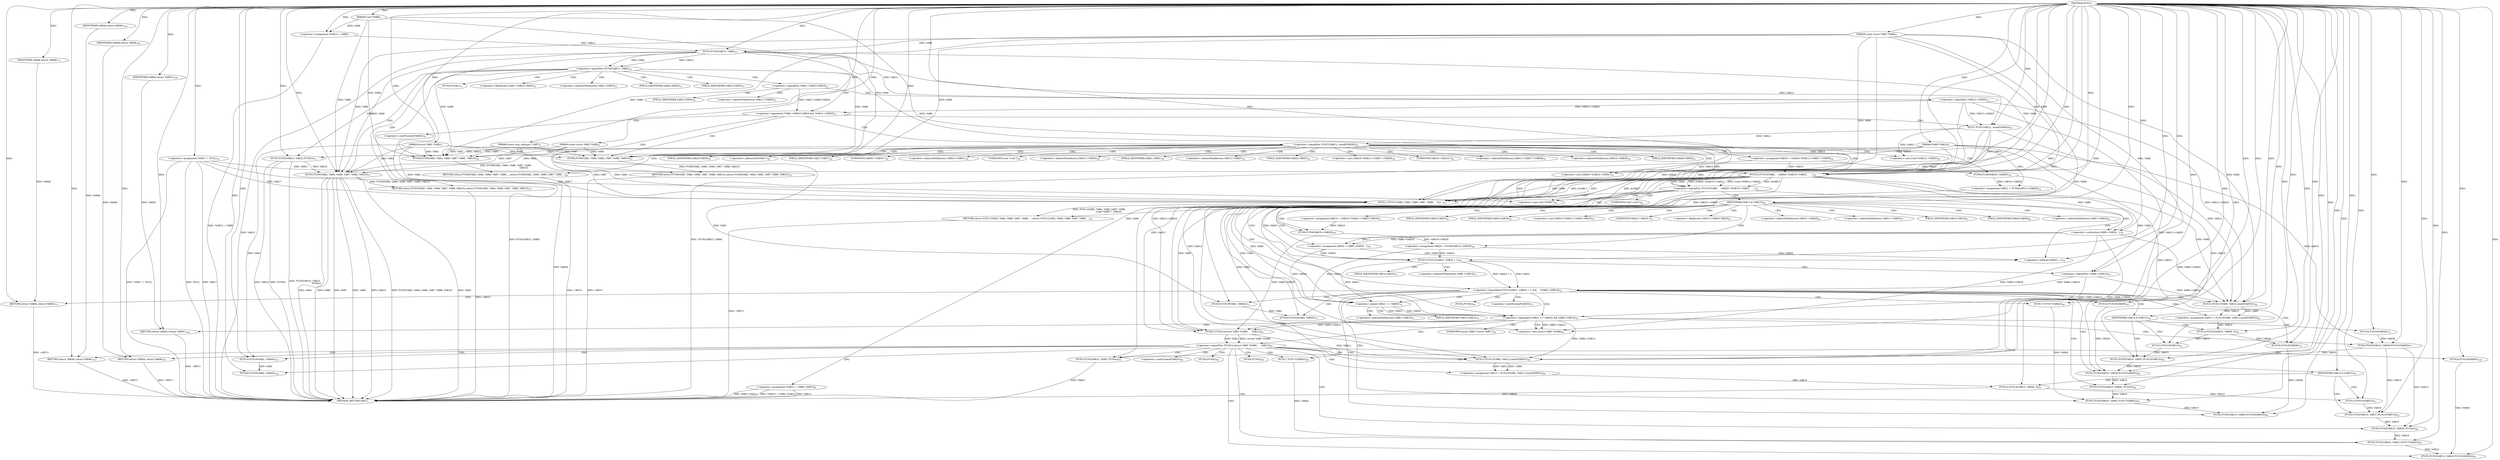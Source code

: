 digraph "FUN1" {  
"8" [label = <(METHOD,FUN1)<SUB>1</SUB>> ]
"287" [label = <(METHOD_RETURN,VAR1)<SUB>1</SUB>> ]
"9" [label = <(PARAM,struct VAR2 *VAR2)<SUB>1</SUB>> ]
"10" [label = <(PARAM,const struct VAR3 *VAR4)<SUB>2</SUB>> ]
"11" [label = <(PARAM,const struct VAR5 *VAR6)<SUB>3</SUB>> ]
"12" [label = <(PARAM,const sctp_subtype_t VAR7)<SUB>4</SUB>> ]
"13" [label = <(PARAM,void *VAR8)<SUB>4</SUB>> ]
"14" [label = <(PARAM,VAR9 *VAR10)<SUB>5</SUB>> ]
"17" [label = <(&lt;operator&gt;.assignment,*VAR12 = VAR8)<SUB>7</SUB>> ]
"21" [label = <(&lt;operator&gt;.assignment,*VAR13 = VAR6-&gt;VAR14)<SUB>8</SUB>> ]
"28" [label = <(&lt;operator&gt;.assignment,*VAR17 = NULL)<SUB>10</SUB>> ]
"88" [label = <(&lt;operator&gt;.assignment,VAR19 = (VAR18 *)VAR12-&gt;VAR27-&gt;VAR28)<SUB>29</SUB>> ]
"97" [label = <(&lt;operator&gt;.assignment,VAR21 = FUN9(VAR19-&gt;VAR29))<SUB>30</SUB>> ]
"285" [label = <(RETURN,return VAR50;,return VAR50;)<SUB>106</SUB>> ]
"35" [label = <(&lt;operator&gt;.logicalNot,!FUN2(VAR12, VAR6))<SUB>14</SUB>> ]
"53" [label = <(&lt;operator&gt;.logicalAnd,!VAR2-&gt;VAR23.VAR24 &amp;&amp; !VAR12-&gt;VAR25)<SUB>21</SUB>> ]
"74" [label = <(&lt;operator&gt;.logicalNot,!FUN7(VAR12, sizeof(VAR26)))<SUB>25</SUB>> ]
"104" [label = <(&lt;operator&gt;.logicalNot,!FUN10(VAR6,

	    (VAR30 *)VAR19-&gt;VAR31,

	   ...)<SUB>34</SUB>> ]
"132" [label = <(IDENTIFIER,VAR13,if (VAR13))<SUB>46</SUB>> ]
"159" [label = <(&lt;operator&gt;.logicalAnd,FUN12(VAR21, VAR20 + 1) &amp;&amp;
	    !(VAR6-&gt;VAR14))<SUB>54</SUB>> ]
"217" [label = <(&lt;operator&gt;.logicalAnd,(VAR21 == VAR20) &amp;&amp; VAR6-&gt;VAR14)<SUB>76</SUB>> ]
"286" [label = <(IDENTIFIER,VAR50,return VAR50;)<SUB>106</SUB>> ]
"40" [label = <(FUN3,FUN3(VAR10, VAR22,
				FUN4()))<SUB>15</SUB>> ]
"44" [label = <(RETURN,return FUN5(VAR2, VAR4, VAR6, VAR7, VAR8, VAR10);,return FUN5(VAR2, VAR4, VAR6, VAR7, VAR8, VAR10);)<SUB>17</SUB>> ]
"65" [label = <(RETURN,return FUN6(VAR2, VAR4, VAR6, VAR7, VAR8, VAR10);,return FUN6(VAR2, VAR4, VAR6, VAR7, VAR8, VAR10);)<SUB>22</SUB>> ]
"80" [label = <(RETURN,return FUN8(VAR2, VAR4, VAR6, VAR7, VAR8,
					...,return FUN8(VAR2, VAR4, VAR6, VAR7, VAR8,
					...)<SUB>26</SUB>> ]
"99" [label = <(FUN9,FUN9(VAR19-&gt;VAR29))<SUB>30</SUB>> ]
"120" [label = <(RETURN,return FUN11(VAR2, VAR4, VAR6, VAR7, VAR8,
 			...,return FUN11(VAR2, VAR4, VAR6, VAR7, VAR8,
 			...)<SUB>43</SUB>> ]
"134" [label = <(&lt;operator&gt;.assignment,VAR19 = (VAR18 *)VAR13-&gt;VAR33.VAR19)<SUB>47</SUB>> ]
"143" [label = <(&lt;operator&gt;.assignment,VAR20 = FUN9(VAR19-&gt;VAR29))<SUB>48</SUB>> ]
"170" [label = <(&lt;operator&gt;.assignment,VAR15 = FUN13(VAR6, VAR12,
					sizeof(VAR35)))<SUB>56</SUB>> ]
"189" [label = <(FUN3,FUN3(VAR10, VAR38,
				FUN16(VAR39)))<SUB>64</SUB>> ]
"194" [label = <(FUN3,FUN3(VAR10, VAR40, FUN4()))<SUB>66</SUB>> ]
"198" [label = <(FUN3,FUN3(VAR10, VAR41,
				FUN17(VAR42)))<SUB>67</SUB>> ]
"203" [label = <(FUN3,FUN3(VAR10, VAR43,
				FUN18(VAR36)))<SUB>69</SUB>> ]
"208" [label = <(FUN19,FUN19(VAR2, VAR44))<SUB>71</SUB>> ]
"211" [label = <(FUN20,FUN20(VAR2, VAR45))<SUB>72</SUB>> ]
"214" [label = <(RETURN,return VAR46;,return VAR46;)<SUB>73</SUB>> ]
"225" [label = <(FUN3,FUN3(VAR10, VAR38,
				FUN16(VAR39)))<SUB>77</SUB>> ]
"244" [label = <(&lt;operator&gt;.assignment,VAR15 = FUN13(VAR6, VAR12,
					sizeof(VAR35)))<SUB>88</SUB>> ]
"263" [label = <(FUN3,FUN3(VAR10, VAR40, FUN4()))<SUB>96</SUB>> ]
"267" [label = <(FUN3,FUN3(VAR10, VAR41,
				FUN17(VAR42)))<SUB>97</SUB>> ]
"272" [label = <(FUN3,FUN3(VAR10, VAR43,
				FUN18(VAR36)))<SUB>99</SUB>> ]
"277" [label = <(FUN19,FUN19(VAR2, VAR44))<SUB>101</SUB>> ]
"280" [label = <(FUN20,FUN20(VAR2, VAR45))<SUB>102</SUB>> ]
"283" [label = <(RETURN,return VAR46;,return VAR46;)<SUB>103</SUB>> ]
"36" [label = <(FUN2,FUN2(VAR12, VAR6))<SUB>14</SUB>> ]
"45" [label = <(FUN5,FUN5(VAR2, VAR4, VAR6, VAR7, VAR8, VAR10))<SUB>17</SUB>> ]
"54" [label = <(&lt;operator&gt;.logicalNot,!VAR2-&gt;VAR23.VAR24)<SUB>21</SUB>> ]
"60" [label = <(&lt;operator&gt;.logicalNot,!VAR12-&gt;VAR25)<SUB>21</SUB>> ]
"66" [label = <(FUN6,FUN6(VAR2, VAR4, VAR6, VAR7, VAR8, VAR10))<SUB>22</SUB>> ]
"75" [label = <(FUN7,FUN7(VAR12, sizeof(VAR26)))<SUB>25</SUB>> ]
"81" [label = <(FUN8,FUN8(VAR2, VAR4, VAR6, VAR7, VAR8,
						  VAR10))<SUB>26</SUB>> ]
"105" [label = <(FUN10,FUN10(VAR6,

	    (VAR30 *)VAR19-&gt;VAR31,

	    ...)<SUB>34</SUB>> ]
"121" [label = <(FUN11,FUN11(VAR2, VAR4, VAR6, VAR7, VAR8,
 			   (voi...)<SUB>43</SUB>> ]
"151" [label = <(&lt;operator&gt;.assignment,VAR20 = VAR6-&gt;VAR34 - 1)<SUB>50</SUB>> ]
"160" [label = <(FUN12,FUN12(VAR21, VAR20 + 1))<SUB>54</SUB>> ]
"165" [label = <(&lt;operator&gt;.logicalNot,!(VAR6-&gt;VAR14))<SUB>55</SUB>> ]
"178" [label = <(IDENTIFIER,VAR15,if (VAR15))<SUB>58</SUB>> ]
"215" [label = <(IDENTIFIER,VAR46,return VAR46;)<SUB>73</SUB>> ]
"218" [label = <(&lt;operator&gt;.equals,VAR21 == VAR20)<SUB>76</SUB>> ]
"231" [label = <(&lt;operator&gt;.logicalNot,!FUN21((struct VAR5 *)VAR6,
					     VAR12))<SUB>80</SUB>> ]
"252" [label = <(IDENTIFIER,VAR15,if (VAR15))<SUB>90</SUB>> ]
"284" [label = <(IDENTIFIER,VAR46,return VAR46;)<SUB>103</SUB>> ]
"77" [label = <(&lt;operator&gt;.sizeOf,sizeof(VAR26))<SUB>25</SUB>> ]
"107" [label = <(&lt;operator&gt;.cast,(VAR30 *)VAR19-&gt;VAR31)<SUB>36</SUB>> ]
"112" [label = <(&lt;operator&gt;.cast,(void *)VAR12-&gt;VAR32)<SUB>38</SUB>> ]
"145" [label = <(FUN9,FUN9(VAR19-&gt;VAR29))<SUB>48</SUB>> ]
"162" [label = <(&lt;operator&gt;.addition,VAR20 + 1)<SUB>54</SUB>> ]
"172" [label = <(FUN13,FUN13(VAR6, VAR12,
					sizeof(VAR35)))<SUB>56</SUB>> ]
"180" [label = <(FUN14,FUN14(VAR15, VAR36, 0))<SUB>59</SUB>> ]
"184" [label = <(FUN3,FUN3(VAR10, VAR37,
					FUN15(VAR15)))<SUB>60</SUB>> ]
"192" [label = <(FUN16,FUN16(VAR39))<SUB>65</SUB>> ]
"201" [label = <(FUN17,FUN17(VAR42))<SUB>68</SUB>> ]
"206" [label = <(FUN18,FUN18(VAR36))<SUB>70</SUB>> ]
"228" [label = <(FUN16,FUN16(VAR39))<SUB>78</SUB>> ]
"238" [label = <(FUN3,FUN3(VAR10, VAR47,
					FUN4()))<SUB>83</SUB>> ]
"242" [label = <(RETURN,return VAR48;,return VAR48;)<SUB>85</SUB>> ]
"246" [label = <(FUN13,FUN13(VAR6, VAR12,
					sizeof(VAR35)))<SUB>88</SUB>> ]
"254" [label = <(FUN14,FUN14(VAR15, VAR49, 0))<SUB>91</SUB>> ]
"258" [label = <(FUN3,FUN3(VAR10, VAR37,
					FUN15(VAR15)))<SUB>92</SUB>> ]
"270" [label = <(FUN17,FUN17(VAR42))<SUB>98</SUB>> ]
"275" [label = <(FUN18,FUN18(VAR36))<SUB>100</SUB>> ]
"127" [label = <(&lt;operator&gt;.cast,(void *)VAR17)<SUB>44</SUB>> ]
"153" [label = <(&lt;operator&gt;.subtraction,VAR6-&gt;VAR34 - 1)<SUB>50</SUB>> ]
"232" [label = <(FUN21,FUN21((struct VAR5 *)VAR6,
					     VAR12))<SUB>80</SUB>> ]
"243" [label = <(IDENTIFIER,VAR48,return VAR48;)<SUB>85</SUB>> ]
"187" [label = <(FUN15,FUN15(VAR15))<SUB>61</SUB>> ]
"233" [label = <(&lt;operator&gt;.cast,(struct VAR5 *)VAR6)<SUB>80</SUB>> ]
"261" [label = <(FUN15,FUN15(VAR15))<SUB>93</SUB>> ]
"90" [label = <(&lt;operator&gt;.cast,(VAR18 *)VAR12-&gt;VAR27-&gt;VAR28)<SUB>29</SUB>> ]
"91" [label = <(UNKNOWN,VAR18 *,VAR18 *)<SUB>29</SUB>> ]
"92" [label = <(&lt;operator&gt;.indirectFieldAccess,VAR12-&gt;VAR27-&gt;VAR28)<SUB>29</SUB>> ]
"100" [label = <(&lt;operator&gt;.indirectFieldAccess,VAR19-&gt;VAR29)<SUB>30</SUB>> ]
"221" [label = <(&lt;operator&gt;.indirectFieldAccess,VAR6-&gt;VAR14)<SUB>76</SUB>> ]
"43" [label = <(FUN4,FUN4())<SUB>16</SUB>> ]
"55" [label = <(&lt;operator&gt;.fieldAccess,VAR2-&gt;VAR23.VAR24)<SUB>21</SUB>> ]
"61" [label = <(&lt;operator&gt;.indirectFieldAccess,VAR12-&gt;VAR25)<SUB>21</SUB>> ]
"93" [label = <(&lt;operator&gt;.indirectFieldAccess,VAR12-&gt;VAR27)<SUB>29</SUB>> ]
"96" [label = <(FIELD_IDENTIFIER,VAR28,VAR28)<SUB>29</SUB>> ]
"102" [label = <(FIELD_IDENTIFIER,VAR29,VAR29)<SUB>30</SUB>> ]
"117" [label = <(&lt;operator&gt;.addressOf,&amp;VAR17)<SUB>40</SUB>> ]
"136" [label = <(&lt;operator&gt;.cast,(VAR18 *)VAR13-&gt;VAR33.VAR19)<SUB>47</SUB>> ]
"166" [label = <(&lt;operator&gt;.indirectFieldAccess,VAR6-&gt;VAR14)<SUB>55</SUB>> ]
"197" [label = <(FUN4,FUN4())<SUB>66</SUB>> ]
"223" [label = <(FIELD_IDENTIFIER,VAR14,VAR14)<SUB>76</SUB>> ]
"266" [label = <(FUN4,FUN4())<SUB>96</SUB>> ]
"56" [label = <(&lt;operator&gt;.indirectFieldAccess,VAR2-&gt;VAR23)<SUB>21</SUB>> ]
"59" [label = <(FIELD_IDENTIFIER,VAR24,VAR24)<SUB>21</SUB>> ]
"63" [label = <(FIELD_IDENTIFIER,VAR25,VAR25)<SUB>21</SUB>> ]
"95" [label = <(FIELD_IDENTIFIER,VAR27,VAR27)<SUB>29</SUB>> ]
"108" [label = <(UNKNOWN,VAR30 *,VAR30 *)<SUB>36</SUB>> ]
"109" [label = <(&lt;operator&gt;.indirectFieldAccess,VAR19-&gt;VAR31)<SUB>36</SUB>> ]
"113" [label = <(UNKNOWN,void *,void *)<SUB>38</SUB>> ]
"114" [label = <(&lt;operator&gt;.indirectFieldAccess,VAR12-&gt;VAR32)<SUB>38</SUB>> ]
"137" [label = <(UNKNOWN,VAR18 *,VAR18 *)<SUB>47</SUB>> ]
"138" [label = <(&lt;operator&gt;.fieldAccess,VAR13-&gt;VAR33.VAR19)<SUB>47</SUB>> ]
"146" [label = <(&lt;operator&gt;.indirectFieldAccess,VAR19-&gt;VAR29)<SUB>48</SUB>> ]
"168" [label = <(FIELD_IDENTIFIER,VAR14,VAR14)<SUB>55</SUB>> ]
"175" [label = <(&lt;operator&gt;.sizeOf,sizeof(VAR35))<SUB>57</SUB>> ]
"249" [label = <(&lt;operator&gt;.sizeOf,sizeof(VAR35))<SUB>89</SUB>> ]
"58" [label = <(FIELD_IDENTIFIER,VAR23,VAR23)<SUB>21</SUB>> ]
"111" [label = <(FIELD_IDENTIFIER,VAR31,VAR31)<SUB>36</SUB>> ]
"116" [label = <(FIELD_IDENTIFIER,VAR32,VAR32)<SUB>38</SUB>> ]
"128" [label = <(UNKNOWN,void *,void *)<SUB>44</SUB>> ]
"139" [label = <(&lt;operator&gt;.indirectFieldAccess,VAR13-&gt;VAR33)<SUB>47</SUB>> ]
"142" [label = <(FIELD_IDENTIFIER,VAR19,VAR19)<SUB>47</SUB>> ]
"148" [label = <(FIELD_IDENTIFIER,VAR29,VAR29)<SUB>48</SUB>> ]
"154" [label = <(&lt;operator&gt;.indirectFieldAccess,VAR6-&gt;VAR34)<SUB>50</SUB>> ]
"241" [label = <(FUN4,FUN4())<SUB>84</SUB>> ]
"141" [label = <(FIELD_IDENTIFIER,VAR33,VAR33)<SUB>47</SUB>> ]
"156" [label = <(FIELD_IDENTIFIER,VAR34,VAR34)<SUB>50</SUB>> ]
"234" [label = <(UNKNOWN,struct VAR5 *,struct VAR5 *)<SUB>80</SUB>> ]
  "44" -> "287"  [ label = "DDG: &lt;RET&gt;"] 
  "283" -> "287"  [ label = "DDG: &lt;RET&gt;"] 
  "65" -> "287"  [ label = "DDG: &lt;RET&gt;"] 
  "120" -> "287"  [ label = "DDG: &lt;RET&gt;"] 
  "242" -> "287"  [ label = "DDG: &lt;RET&gt;"] 
  "285" -> "287"  [ label = "DDG: &lt;RET&gt;"] 
  "214" -> "287"  [ label = "DDG: &lt;RET&gt;"] 
  "80" -> "287"  [ label = "DDG: &lt;RET&gt;"] 
  "17" -> "287"  [ label = "DDG: *VAR12 = VAR8"] 
  "21" -> "287"  [ label = "DDG: VAR13"] 
  "21" -> "287"  [ label = "DDG: VAR6-&gt;VAR14"] 
  "21" -> "287"  [ label = "DDG: *VAR13 = VAR6-&gt;VAR14"] 
  "28" -> "287"  [ label = "DDG: VAR17"] 
  "28" -> "287"  [ label = "DDG: *VAR17 = NULL"] 
  "36" -> "287"  [ label = "DDG: VAR12"] 
  "35" -> "287"  [ label = "DDG: FUN2(VAR12, VAR6)"] 
  "35" -> "287"  [ label = "DDG: !FUN2(VAR12, VAR6)"] 
  "40" -> "287"  [ label = "DDG: FUN4()"] 
  "40" -> "287"  [ label = "DDG: FUN3(VAR10, VAR22,
				FUN4())"] 
  "45" -> "287"  [ label = "DDG: VAR2"] 
  "45" -> "287"  [ label = "DDG: VAR4"] 
  "45" -> "287"  [ label = "DDG: VAR6"] 
  "45" -> "287"  [ label = "DDG: VAR7"] 
  "45" -> "287"  [ label = "DDG: VAR8"] 
  "45" -> "287"  [ label = "DDG: VAR10"] 
  "45" -> "287"  [ label = "DDG: FUN5(VAR2, VAR4, VAR6, VAR7, VAR8, VAR10)"] 
  "254" -> "287"  [ label = "DDG: VAR49"] 
  "40" -> "287"  [ label = "DDG: VAR22"] 
  "28" -> "287"  [ label = "DDG: NULL"] 
  "77" -> "287"  [ label = "DDG: VAR26"] 
  "238" -> "287"  [ label = "DDG: VAR47"] 
  "8" -> "9"  [ label = "DDG: "] 
  "8" -> "10"  [ label = "DDG: "] 
  "8" -> "11"  [ label = "DDG: "] 
  "8" -> "12"  [ label = "DDG: "] 
  "8" -> "13"  [ label = "DDG: "] 
  "8" -> "14"  [ label = "DDG: "] 
  "13" -> "17"  [ label = "DDG: VAR8"] 
  "8" -> "17"  [ label = "DDG: "] 
  "11" -> "21"  [ label = "DDG: VAR6"] 
  "8" -> "28"  [ label = "DDG: "] 
  "99" -> "97"  [ label = "DDG: VAR19-&gt;VAR29"] 
  "286" -> "285"  [ label = "DDG: VAR50"] 
  "8" -> "285"  [ label = "DDG: "] 
  "8" -> "132"  [ label = "DDG: "] 
  "8" -> "286"  [ label = "DDG: "] 
  "36" -> "35"  [ label = "DDG: VAR12"] 
  "36" -> "35"  [ label = "DDG: VAR6"] 
  "45" -> "44"  [ label = "DDG: FUN5(VAR2, VAR4, VAR6, VAR7, VAR8, VAR10)"] 
  "54" -> "53"  [ label = "DDG: VAR2-&gt;VAR23.VAR24"] 
  "60" -> "53"  [ label = "DDG: VAR12-&gt;VAR25"] 
  "66" -> "65"  [ label = "DDG: FUN6(VAR2, VAR4, VAR6, VAR7, VAR8, VAR10)"] 
  "75" -> "74"  [ label = "DDG: VAR12"] 
  "81" -> "80"  [ label = "DDG: FUN8(VAR2, VAR4, VAR6, VAR7, VAR8,
						  VAR10)"] 
  "88" -> "99"  [ label = "DDG: VAR19"] 
  "105" -> "104"  [ label = "DDG: VAR6"] 
  "105" -> "104"  [ label = "DDG: (VAR30 *)VAR19-&gt;VAR31"] 
  "105" -> "104"  [ label = "DDG: (void *)VAR12-&gt;VAR32"] 
  "105" -> "104"  [ label = "DDG: &amp;VAR17"] 
  "121" -> "120"  [ label = "DDG: FUN11(VAR2, VAR4, VAR6, VAR7, VAR8,
 			   (void *)VAR17, VAR10)"] 
  "145" -> "143"  [ label = "DDG: VAR19-&gt;VAR29"] 
  "160" -> "159"  [ label = "DDG: VAR21"] 
  "160" -> "159"  [ label = "DDG: VAR20 + 1"] 
  "165" -> "159"  [ label = "DDG: VAR6-&gt;VAR14"] 
  "172" -> "170"  [ label = "DDG: VAR6"] 
  "172" -> "170"  [ label = "DDG: VAR12"] 
  "215" -> "214"  [ label = "DDG: VAR46"] 
  "8" -> "214"  [ label = "DDG: "] 
  "218" -> "217"  [ label = "DDG: VAR21"] 
  "218" -> "217"  [ label = "DDG: VAR20"] 
  "105" -> "217"  [ label = "DDG: VAR6"] 
  "165" -> "217"  [ label = "DDG: VAR6-&gt;VAR14"] 
  "11" -> "217"  [ label = "DDG: VAR6"] 
  "246" -> "244"  [ label = "DDG: VAR6"] 
  "246" -> "244"  [ label = "DDG: VAR12"] 
  "284" -> "283"  [ label = "DDG: VAR46"] 
  "8" -> "283"  [ label = "DDG: "] 
  "17" -> "36"  [ label = "DDG: VAR12"] 
  "8" -> "36"  [ label = "DDG: "] 
  "11" -> "36"  [ label = "DDG: VAR6"] 
  "14" -> "40"  [ label = "DDG: VAR10"] 
  "8" -> "40"  [ label = "DDG: "] 
  "36" -> "60"  [ label = "DDG: VAR12"] 
  "36" -> "75"  [ label = "DDG: VAR12"] 
  "60" -> "75"  [ label = "DDG: VAR12-&gt;VAR25"] 
  "8" -> "75"  [ label = "DDG: "] 
  "36" -> "105"  [ label = "DDG: VAR6"] 
  "8" -> "105"  [ label = "DDG: "] 
  "11" -> "105"  [ label = "DDG: VAR6"] 
  "88" -> "105"  [ label = "DDG: VAR19"] 
  "75" -> "105"  [ label = "DDG: VAR12"] 
  "28" -> "105"  [ label = "DDG: VAR17"] 
  "153" -> "151"  [ label = "DDG: VAR6-&gt;VAR34"] 
  "153" -> "151"  [ label = "DDG: 1"] 
  "97" -> "160"  [ label = "DDG: VAR21"] 
  "8" -> "160"  [ label = "DDG: "] 
  "151" -> "160"  [ label = "DDG: VAR20"] 
  "143" -> "160"  [ label = "DDG: VAR20"] 
  "105" -> "165"  [ label = "DDG: VAR6"] 
  "11" -> "165"  [ label = "DDG: VAR6"] 
  "8" -> "178"  [ label = "DDG: "] 
  "14" -> "189"  [ label = "DDG: VAR10"] 
  "184" -> "189"  [ label = "DDG: VAR10"] 
  "8" -> "189"  [ label = "DDG: "] 
  "192" -> "189"  [ label = "DDG: VAR39"] 
  "189" -> "194"  [ label = "DDG: VAR10"] 
  "8" -> "194"  [ label = "DDG: "] 
  "194" -> "198"  [ label = "DDG: VAR10"] 
  "8" -> "198"  [ label = "DDG: "] 
  "201" -> "198"  [ label = "DDG: VAR42"] 
  "198" -> "203"  [ label = "DDG: VAR10"] 
  "8" -> "203"  [ label = "DDG: "] 
  "206" -> "203"  [ label = "DDG: VAR36"] 
  "9" -> "208"  [ label = "DDG: VAR2"] 
  "8" -> "208"  [ label = "DDG: "] 
  "208" -> "211"  [ label = "DDG: VAR2"] 
  "8" -> "211"  [ label = "DDG: "] 
  "8" -> "215"  [ label = "DDG: "] 
  "160" -> "218"  [ label = "DDG: VAR21"] 
  "8" -> "218"  [ label = "DDG: "] 
  "151" -> "218"  [ label = "DDG: VAR20"] 
  "143" -> "218"  [ label = "DDG: VAR20"] 
  "14" -> "225"  [ label = "DDG: VAR10"] 
  "8" -> "225"  [ label = "DDG: "] 
  "228" -> "225"  [ label = "DDG: VAR39"] 
  "8" -> "252"  [ label = "DDG: "] 
  "225" -> "263"  [ label = "DDG: VAR10"] 
  "258" -> "263"  [ label = "DDG: VAR10"] 
  "8" -> "263"  [ label = "DDG: "] 
  "263" -> "267"  [ label = "DDG: VAR10"] 
  "8" -> "267"  [ label = "DDG: "] 
  "270" -> "267"  [ label = "DDG: VAR42"] 
  "267" -> "272"  [ label = "DDG: VAR10"] 
  "8" -> "272"  [ label = "DDG: "] 
  "275" -> "272"  [ label = "DDG: VAR36"] 
  "9" -> "277"  [ label = "DDG: VAR2"] 
  "8" -> "277"  [ label = "DDG: "] 
  "277" -> "280"  [ label = "DDG: VAR2"] 
  "8" -> "280"  [ label = "DDG: "] 
  "8" -> "284"  [ label = "DDG: "] 
  "9" -> "45"  [ label = "DDG: VAR2"] 
  "8" -> "45"  [ label = "DDG: "] 
  "10" -> "45"  [ label = "DDG: VAR4"] 
  "36" -> "45"  [ label = "DDG: VAR6"] 
  "11" -> "45"  [ label = "DDG: VAR6"] 
  "12" -> "45"  [ label = "DDG: VAR7"] 
  "13" -> "45"  [ label = "DDG: VAR8"] 
  "40" -> "45"  [ label = "DDG: VAR10"] 
  "9" -> "66"  [ label = "DDG: VAR2"] 
  "8" -> "66"  [ label = "DDG: "] 
  "10" -> "66"  [ label = "DDG: VAR4"] 
  "36" -> "66"  [ label = "DDG: VAR6"] 
  "11" -> "66"  [ label = "DDG: VAR6"] 
  "12" -> "66"  [ label = "DDG: VAR7"] 
  "13" -> "66"  [ label = "DDG: VAR8"] 
  "14" -> "66"  [ label = "DDG: VAR10"] 
  "9" -> "81"  [ label = "DDG: VAR2"] 
  "8" -> "81"  [ label = "DDG: "] 
  "10" -> "81"  [ label = "DDG: VAR4"] 
  "36" -> "81"  [ label = "DDG: VAR6"] 
  "11" -> "81"  [ label = "DDG: VAR6"] 
  "12" -> "81"  [ label = "DDG: VAR7"] 
  "13" -> "81"  [ label = "DDG: VAR8"] 
  "14" -> "81"  [ label = "DDG: VAR10"] 
  "88" -> "107"  [ label = "DDG: VAR19"] 
  "75" -> "112"  [ label = "DDG: VAR12"] 
  "9" -> "121"  [ label = "DDG: VAR2"] 
  "8" -> "121"  [ label = "DDG: "] 
  "10" -> "121"  [ label = "DDG: VAR4"] 
  "105" -> "121"  [ label = "DDG: VAR6"] 
  "11" -> "121"  [ label = "DDG: VAR6"] 
  "12" -> "121"  [ label = "DDG: VAR7"] 
  "13" -> "121"  [ label = "DDG: VAR8"] 
  "28" -> "121"  [ label = "DDG: VAR17"] 
  "105" -> "121"  [ label = "DDG: &amp;VAR17"] 
  "14" -> "121"  [ label = "DDG: VAR10"] 
  "99" -> "145"  [ label = "DDG: VAR19-&gt;VAR29"] 
  "134" -> "145"  [ label = "DDG: VAR19"] 
  "151" -> "162"  [ label = "DDG: VAR20"] 
  "143" -> "162"  [ label = "DDG: VAR20"] 
  "8" -> "162"  [ label = "DDG: "] 
  "105" -> "172"  [ label = "DDG: VAR6"] 
  "153" -> "172"  [ label = "DDG: VAR6-&gt;VAR34"] 
  "165" -> "172"  [ label = "DDG: VAR6-&gt;VAR14"] 
  "8" -> "172"  [ label = "DDG: "] 
  "11" -> "172"  [ label = "DDG: VAR6"] 
  "60" -> "172"  [ label = "DDG: VAR12-&gt;VAR25"] 
  "75" -> "172"  [ label = "DDG: VAR12"] 
  "8" -> "192"  [ label = "DDG: "] 
  "8" -> "201"  [ label = "DDG: "] 
  "180" -> "206"  [ label = "DDG: VAR36"] 
  "8" -> "206"  [ label = "DDG: "] 
  "8" -> "228"  [ label = "DDG: "] 
  "232" -> "231"  [ label = "DDG: (struct VAR5 *)VAR6"] 
  "232" -> "231"  [ label = "DDG: VAR12"] 
  "243" -> "242"  [ label = "DDG: VAR48"] 
  "8" -> "242"  [ label = "DDG: "] 
  "153" -> "246"  [ label = "DDG: VAR6-&gt;VAR34"] 
  "217" -> "246"  [ label = "DDG: VAR6-&gt;VAR14"] 
  "8" -> "246"  [ label = "DDG: "] 
  "105" -> "246"  [ label = "DDG: VAR6"] 
  "60" -> "246"  [ label = "DDG: VAR12-&gt;VAR25"] 
  "232" -> "246"  [ label = "DDG: VAR12"] 
  "75" -> "246"  [ label = "DDG: VAR12"] 
  "8" -> "270"  [ label = "DDG: "] 
  "8" -> "275"  [ label = "DDG: "] 
  "28" -> "127"  [ label = "DDG: VAR17"] 
  "105" -> "127"  [ label = "DDG: &amp;VAR17"] 
  "8" -> "127"  [ label = "DDG: "] 
  "105" -> "153"  [ label = "DDG: VAR6"] 
  "8" -> "153"  [ label = "DDG: "] 
  "170" -> "180"  [ label = "DDG: VAR15"] 
  "8" -> "180"  [ label = "DDG: "] 
  "14" -> "184"  [ label = "DDG: VAR10"] 
  "8" -> "184"  [ label = "DDG: "] 
  "187" -> "184"  [ label = "DDG: VAR15"] 
  "105" -> "232"  [ label = "DDG: VAR6"] 
  "153" -> "232"  [ label = "DDG: VAR6-&gt;VAR34"] 
  "217" -> "232"  [ label = "DDG: VAR6-&gt;VAR14"] 
  "8" -> "232"  [ label = "DDG: "] 
  "60" -> "232"  [ label = "DDG: VAR12-&gt;VAR25"] 
  "75" -> "232"  [ label = "DDG: VAR12"] 
  "225" -> "238"  [ label = "DDG: VAR10"] 
  "8" -> "238"  [ label = "DDG: "] 
  "8" -> "243"  [ label = "DDG: "] 
  "244" -> "254"  [ label = "DDG: VAR15"] 
  "8" -> "254"  [ label = "DDG: "] 
  "225" -> "258"  [ label = "DDG: VAR10"] 
  "8" -> "258"  [ label = "DDG: "] 
  "261" -> "258"  [ label = "DDG: VAR15"] 
  "180" -> "187"  [ label = "DDG: VAR15"] 
  "8" -> "187"  [ label = "DDG: "] 
  "105" -> "233"  [ label = "DDG: VAR6"] 
  "153" -> "233"  [ label = "DDG: VAR6-&gt;VAR34"] 
  "217" -> "233"  [ label = "DDG: VAR6-&gt;VAR14"] 
  "8" -> "233"  [ label = "DDG: "] 
  "254" -> "261"  [ label = "DDG: VAR15"] 
  "8" -> "261"  [ label = "DDG: "] 
  "35" -> "40"  [ label = "CDG: "] 
  "35" -> "59"  [ label = "CDG: "] 
  "35" -> "54"  [ label = "CDG: "] 
  "35" -> "53"  [ label = "CDG: "] 
  "35" -> "55"  [ label = "CDG: "] 
  "35" -> "56"  [ label = "CDG: "] 
  "35" -> "44"  [ label = "CDG: "] 
  "35" -> "43"  [ label = "CDG: "] 
  "35" -> "58"  [ label = "CDG: "] 
  "35" -> "45"  [ label = "CDG: "] 
  "53" -> "74"  [ label = "CDG: "] 
  "53" -> "66"  [ label = "CDG: "] 
  "53" -> "65"  [ label = "CDG: "] 
  "53" -> "77"  [ label = "CDG: "] 
  "53" -> "75"  [ label = "CDG: "] 
  "74" -> "102"  [ label = "CDG: "] 
  "74" -> "114"  [ label = "CDG: "] 
  "74" -> "104"  [ label = "CDG: "] 
  "74" -> "95"  [ label = "CDG: "] 
  "74" -> "112"  [ label = "CDG: "] 
  "74" -> "93"  [ label = "CDG: "] 
  "74" -> "80"  [ label = "CDG: "] 
  "74" -> "100"  [ label = "CDG: "] 
  "74" -> "88"  [ label = "CDG: "] 
  "74" -> "108"  [ label = "CDG: "] 
  "74" -> "116"  [ label = "CDG: "] 
  "74" -> "117"  [ label = "CDG: "] 
  "74" -> "109"  [ label = "CDG: "] 
  "74" -> "107"  [ label = "CDG: "] 
  "74" -> "96"  [ label = "CDG: "] 
  "74" -> "113"  [ label = "CDG: "] 
  "74" -> "81"  [ label = "CDG: "] 
  "74" -> "92"  [ label = "CDG: "] 
  "74" -> "97"  [ label = "CDG: "] 
  "74" -> "91"  [ label = "CDG: "] 
  "74" -> "90"  [ label = "CDG: "] 
  "74" -> "111"  [ label = "CDG: "] 
  "74" -> "99"  [ label = "CDG: "] 
  "74" -> "105"  [ label = "CDG: "] 
  "104" -> "120"  [ label = "CDG: "] 
  "104" -> "128"  [ label = "CDG: "] 
  "104" -> "162"  [ label = "CDG: "] 
  "104" -> "127"  [ label = "CDG: "] 
  "104" -> "160"  [ label = "CDG: "] 
  "104" -> "159"  [ label = "CDG: "] 
  "104" -> "132"  [ label = "CDG: "] 
  "104" -> "121"  [ label = "CDG: "] 
  "132" -> "136"  [ label = "CDG: "] 
  "132" -> "154"  [ label = "CDG: "] 
  "132" -> "146"  [ label = "CDG: "] 
  "132" -> "134"  [ label = "CDG: "] 
  "132" -> "138"  [ label = "CDG: "] 
  "132" -> "148"  [ label = "CDG: "] 
  "132" -> "141"  [ label = "CDG: "] 
  "132" -> "145"  [ label = "CDG: "] 
  "132" -> "151"  [ label = "CDG: "] 
  "132" -> "153"  [ label = "CDG: "] 
  "132" -> "137"  [ label = "CDG: "] 
  "132" -> "139"  [ label = "CDG: "] 
  "132" -> "142"  [ label = "CDG: "] 
  "132" -> "143"  [ label = "CDG: "] 
  "132" -> "156"  [ label = "CDG: "] 
  "159" -> "214"  [ label = "CDG: "] 
  "159" -> "192"  [ label = "CDG: "] 
  "159" -> "170"  [ label = "CDG: "] 
  "159" -> "206"  [ label = "CDG: "] 
  "159" -> "208"  [ label = "CDG: "] 
  "159" -> "194"  [ label = "CDG: "] 
  "159" -> "201"  [ label = "CDG: "] 
  "159" -> "217"  [ label = "CDG: "] 
  "159" -> "172"  [ label = "CDG: "] 
  "159" -> "178"  [ label = "CDG: "] 
  "159" -> "197"  [ label = "CDG: "] 
  "159" -> "198"  [ label = "CDG: "] 
  "159" -> "189"  [ label = "CDG: "] 
  "159" -> "211"  [ label = "CDG: "] 
  "159" -> "175"  [ label = "CDG: "] 
  "159" -> "203"  [ label = "CDG: "] 
  "159" -> "218"  [ label = "CDG: "] 
  "217" -> "228"  [ label = "CDG: "] 
  "217" -> "225"  [ label = "CDG: "] 
  "217" -> "232"  [ label = "CDG: "] 
  "217" -> "285"  [ label = "CDG: "] 
  "217" -> "231"  [ label = "CDG: "] 
  "217" -> "233"  [ label = "CDG: "] 
  "217" -> "234"  [ label = "CDG: "] 
  "54" -> "60"  [ label = "CDG: "] 
  "54" -> "61"  [ label = "CDG: "] 
  "54" -> "63"  [ label = "CDG: "] 
  "160" -> "168"  [ label = "CDG: "] 
  "160" -> "166"  [ label = "CDG: "] 
  "160" -> "165"  [ label = "CDG: "] 
  "218" -> "223"  [ label = "CDG: "] 
  "218" -> "221"  [ label = "CDG: "] 
  "178" -> "184"  [ label = "CDG: "] 
  "178" -> "180"  [ label = "CDG: "] 
  "178" -> "187"  [ label = "CDG: "] 
  "231" -> "272"  [ label = "CDG: "] 
  "231" -> "283"  [ label = "CDG: "] 
  "231" -> "242"  [ label = "CDG: "] 
  "231" -> "238"  [ label = "CDG: "] 
  "231" -> "249"  [ label = "CDG: "] 
  "231" -> "241"  [ label = "CDG: "] 
  "231" -> "244"  [ label = "CDG: "] 
  "231" -> "275"  [ label = "CDG: "] 
  "231" -> "246"  [ label = "CDG: "] 
  "231" -> "267"  [ label = "CDG: "] 
  "231" -> "280"  [ label = "CDG: "] 
  "231" -> "252"  [ label = "CDG: "] 
  "231" -> "277"  [ label = "CDG: "] 
  "231" -> "270"  [ label = "CDG: "] 
  "231" -> "263"  [ label = "CDG: "] 
  "231" -> "266"  [ label = "CDG: "] 
  "252" -> "258"  [ label = "CDG: "] 
  "252" -> "254"  [ label = "CDG: "] 
  "252" -> "261"  [ label = "CDG: "] 
}
